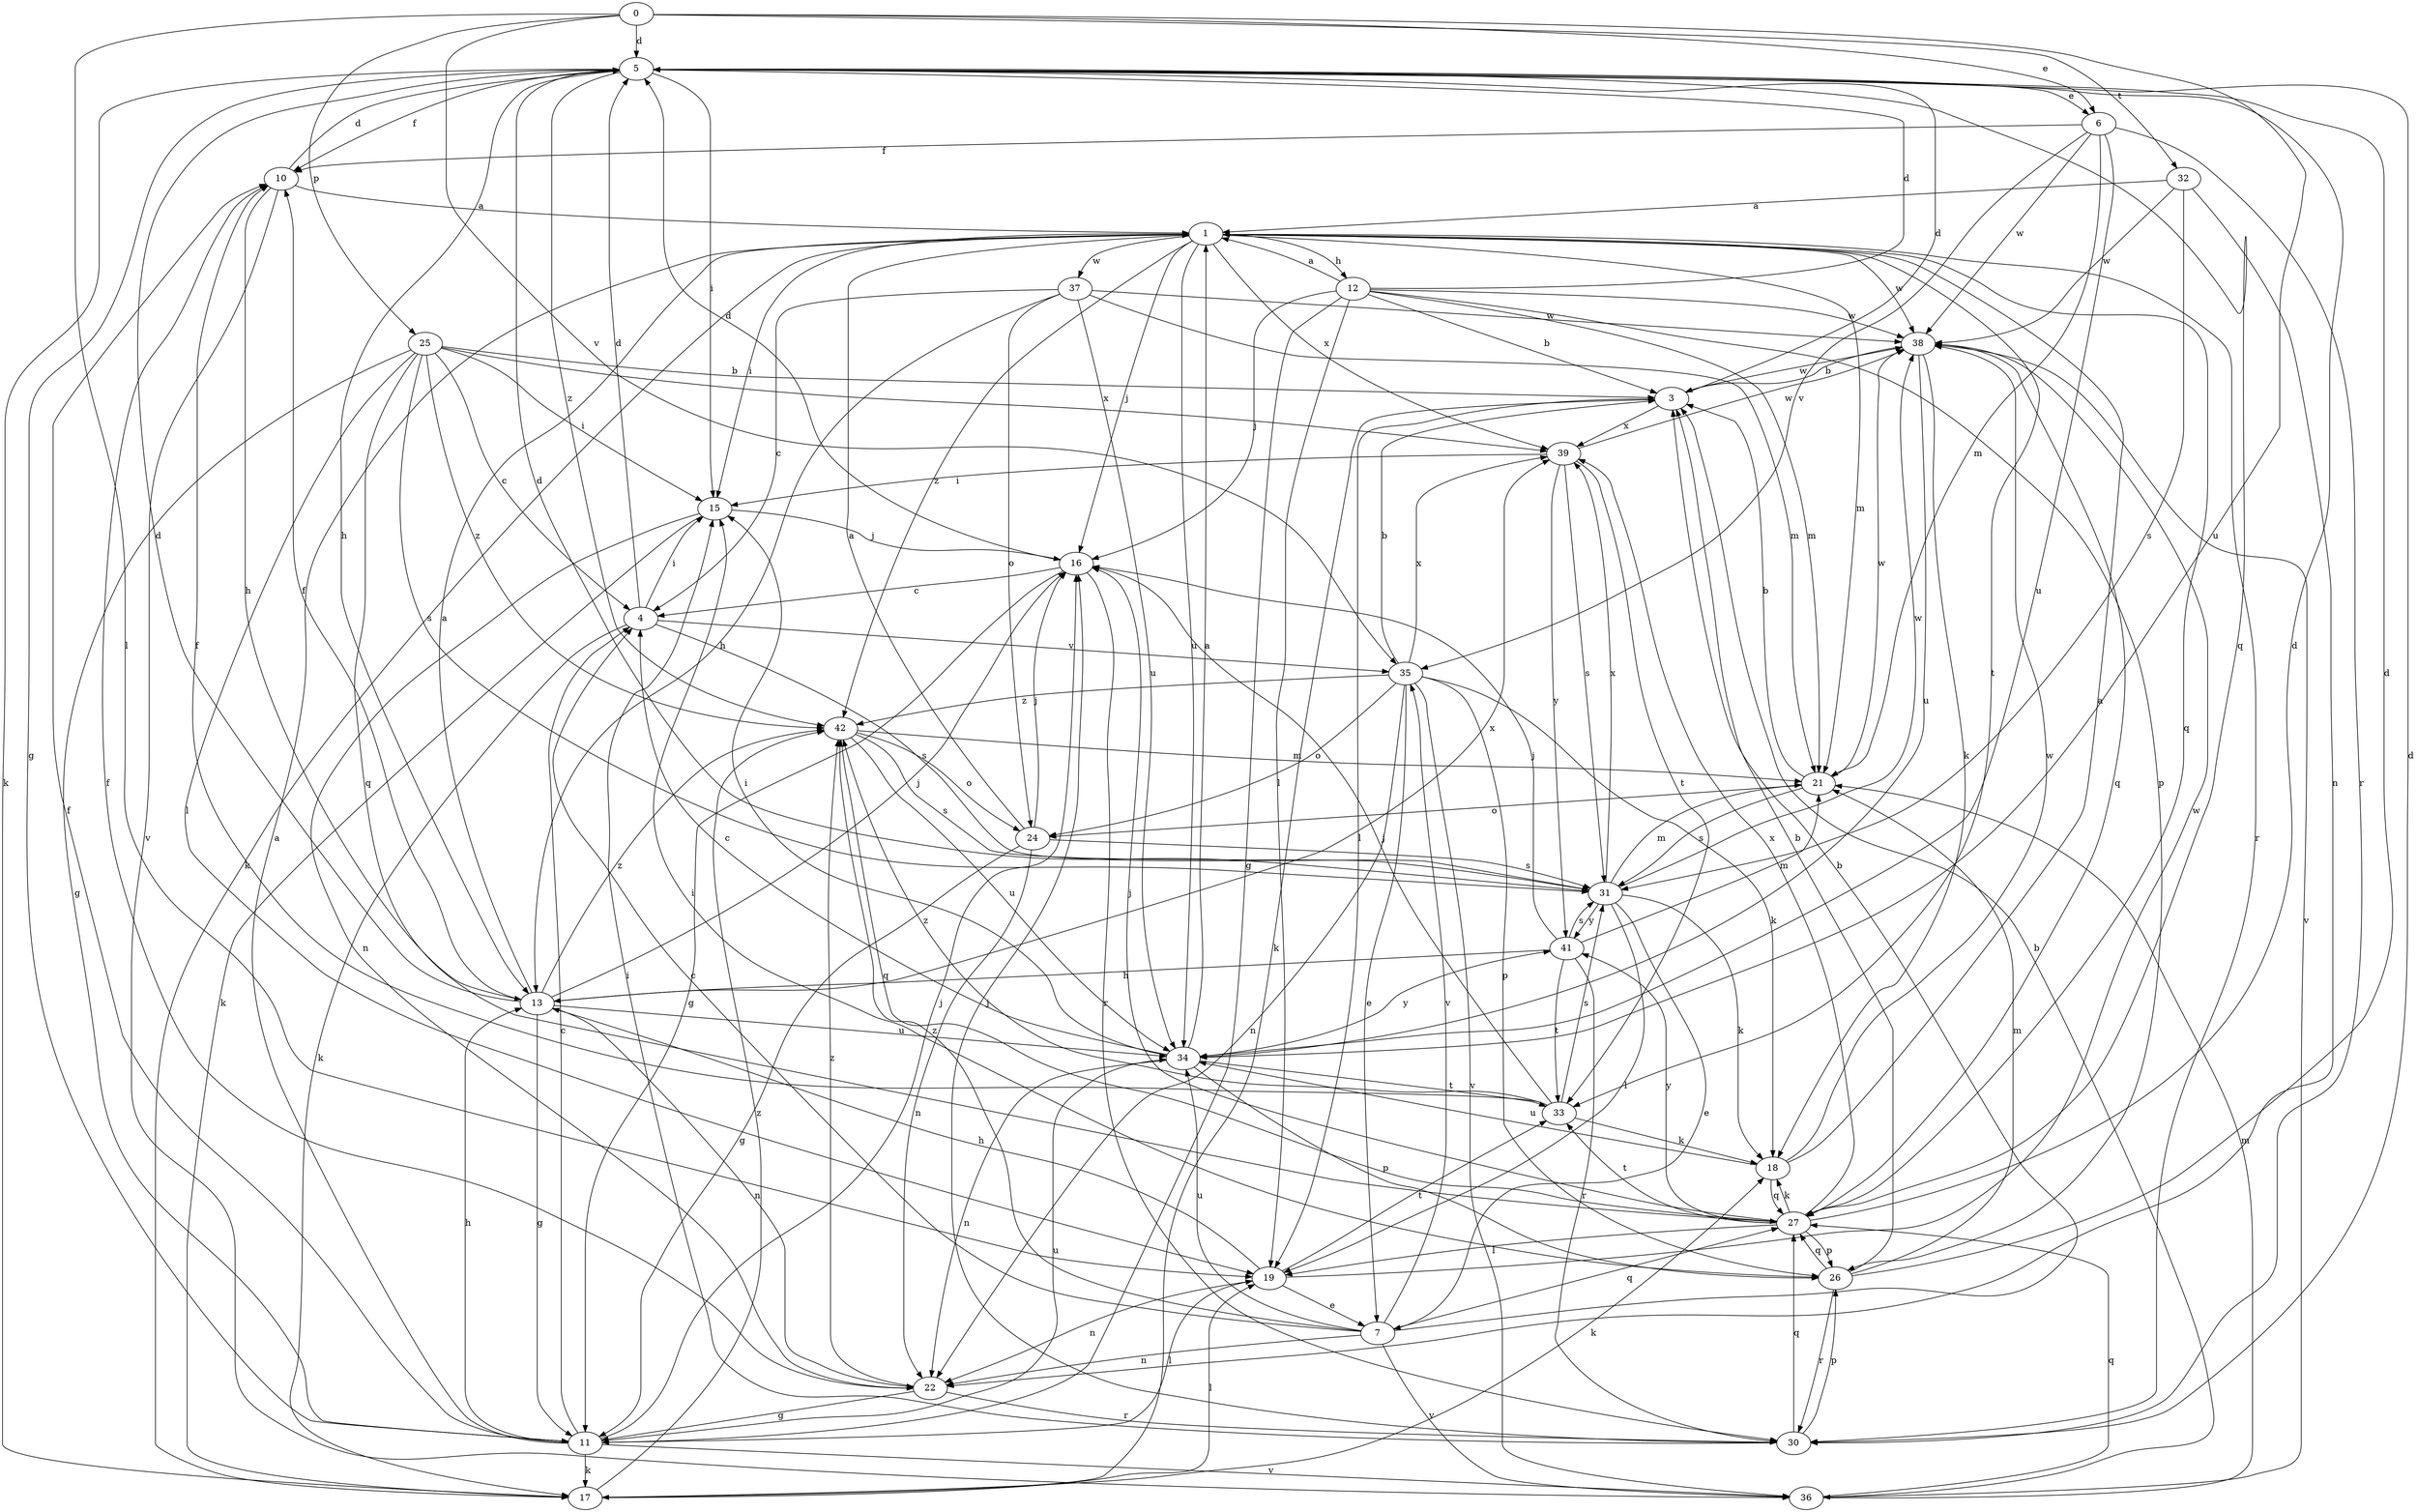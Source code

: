 strict digraph  {
0;
1;
3;
4;
5;
6;
7;
10;
11;
12;
13;
15;
16;
17;
18;
19;
21;
22;
24;
25;
26;
27;
30;
31;
32;
33;
34;
35;
36;
37;
38;
39;
41;
42;
0 -> 5  [label=d];
0 -> 6  [label=e];
0 -> 19  [label=l];
0 -> 25  [label=p];
0 -> 32  [label=t];
0 -> 34  [label=u];
0 -> 35  [label=v];
1 -> 12  [label=h];
1 -> 15  [label=i];
1 -> 16  [label=j];
1 -> 17  [label=k];
1 -> 21  [label=m];
1 -> 27  [label=q];
1 -> 30  [label=r];
1 -> 33  [label=t];
1 -> 34  [label=u];
1 -> 37  [label=w];
1 -> 38  [label=w];
1 -> 39  [label=x];
1 -> 42  [label=z];
3 -> 5  [label=d];
3 -> 17  [label=k];
3 -> 19  [label=l];
3 -> 38  [label=w];
3 -> 39  [label=x];
4 -> 5  [label=d];
4 -> 15  [label=i];
4 -> 17  [label=k];
4 -> 31  [label=s];
4 -> 35  [label=v];
5 -> 6  [label=e];
5 -> 10  [label=f];
5 -> 11  [label=g];
5 -> 13  [label=h];
5 -> 15  [label=i];
5 -> 17  [label=k];
5 -> 27  [label=q];
5 -> 42  [label=z];
6 -> 10  [label=f];
6 -> 21  [label=m];
6 -> 30  [label=r];
6 -> 34  [label=u];
6 -> 35  [label=v];
6 -> 38  [label=w];
7 -> 3  [label=b];
7 -> 4  [label=c];
7 -> 22  [label=n];
7 -> 27  [label=q];
7 -> 34  [label=u];
7 -> 35  [label=v];
7 -> 36  [label=v];
7 -> 42  [label=z];
10 -> 1  [label=a];
10 -> 5  [label=d];
10 -> 13  [label=h];
10 -> 36  [label=v];
11 -> 1  [label=a];
11 -> 4  [label=c];
11 -> 10  [label=f];
11 -> 13  [label=h];
11 -> 16  [label=j];
11 -> 17  [label=k];
11 -> 19  [label=l];
11 -> 34  [label=u];
11 -> 36  [label=v];
12 -> 1  [label=a];
12 -> 3  [label=b];
12 -> 5  [label=d];
12 -> 11  [label=g];
12 -> 16  [label=j];
12 -> 19  [label=l];
12 -> 21  [label=m];
12 -> 26  [label=p];
12 -> 38  [label=w];
13 -> 1  [label=a];
13 -> 5  [label=d];
13 -> 10  [label=f];
13 -> 11  [label=g];
13 -> 16  [label=j];
13 -> 22  [label=n];
13 -> 34  [label=u];
13 -> 39  [label=x];
13 -> 42  [label=z];
15 -> 16  [label=j];
15 -> 17  [label=k];
15 -> 22  [label=n];
16 -> 4  [label=c];
16 -> 5  [label=d];
16 -> 11  [label=g];
16 -> 30  [label=r];
17 -> 18  [label=k];
17 -> 19  [label=l];
17 -> 42  [label=z];
18 -> 1  [label=a];
18 -> 27  [label=q];
18 -> 34  [label=u];
18 -> 38  [label=w];
19 -> 7  [label=e];
19 -> 13  [label=h];
19 -> 22  [label=n];
19 -> 33  [label=t];
19 -> 38  [label=w];
21 -> 3  [label=b];
21 -> 24  [label=o];
21 -> 31  [label=s];
21 -> 38  [label=w];
22 -> 10  [label=f];
22 -> 11  [label=g];
22 -> 30  [label=r];
22 -> 42  [label=z];
24 -> 1  [label=a];
24 -> 11  [label=g];
24 -> 16  [label=j];
24 -> 22  [label=n];
24 -> 31  [label=s];
25 -> 3  [label=b];
25 -> 4  [label=c];
25 -> 11  [label=g];
25 -> 15  [label=i];
25 -> 19  [label=l];
25 -> 27  [label=q];
25 -> 31  [label=s];
25 -> 39  [label=x];
25 -> 42  [label=z];
26 -> 3  [label=b];
26 -> 5  [label=d];
26 -> 15  [label=i];
26 -> 21  [label=m];
26 -> 27  [label=q];
26 -> 30  [label=r];
27 -> 5  [label=d];
27 -> 16  [label=j];
27 -> 18  [label=k];
27 -> 19  [label=l];
27 -> 26  [label=p];
27 -> 33  [label=t];
27 -> 39  [label=x];
27 -> 41  [label=y];
30 -> 5  [label=d];
30 -> 15  [label=i];
30 -> 16  [label=j];
30 -> 26  [label=p];
30 -> 27  [label=q];
31 -> 5  [label=d];
31 -> 7  [label=e];
31 -> 18  [label=k];
31 -> 19  [label=l];
31 -> 21  [label=m];
31 -> 38  [label=w];
31 -> 39  [label=x];
31 -> 41  [label=y];
32 -> 1  [label=a];
32 -> 22  [label=n];
32 -> 31  [label=s];
32 -> 38  [label=w];
33 -> 10  [label=f];
33 -> 16  [label=j];
33 -> 18  [label=k];
33 -> 31  [label=s];
33 -> 42  [label=z];
34 -> 1  [label=a];
34 -> 4  [label=c];
34 -> 15  [label=i];
34 -> 22  [label=n];
34 -> 26  [label=p];
34 -> 33  [label=t];
34 -> 41  [label=y];
35 -> 3  [label=b];
35 -> 7  [label=e];
35 -> 18  [label=k];
35 -> 22  [label=n];
35 -> 24  [label=o];
35 -> 26  [label=p];
35 -> 36  [label=v];
35 -> 39  [label=x];
35 -> 42  [label=z];
36 -> 3  [label=b];
36 -> 21  [label=m];
36 -> 27  [label=q];
37 -> 4  [label=c];
37 -> 13  [label=h];
37 -> 21  [label=m];
37 -> 24  [label=o];
37 -> 34  [label=u];
37 -> 38  [label=w];
38 -> 3  [label=b];
38 -> 18  [label=k];
38 -> 27  [label=q];
38 -> 34  [label=u];
38 -> 36  [label=v];
39 -> 15  [label=i];
39 -> 31  [label=s];
39 -> 33  [label=t];
39 -> 38  [label=w];
39 -> 41  [label=y];
41 -> 13  [label=h];
41 -> 16  [label=j];
41 -> 21  [label=m];
41 -> 30  [label=r];
41 -> 31  [label=s];
41 -> 33  [label=t];
42 -> 21  [label=m];
42 -> 24  [label=o];
42 -> 27  [label=q];
42 -> 31  [label=s];
42 -> 34  [label=u];
}
